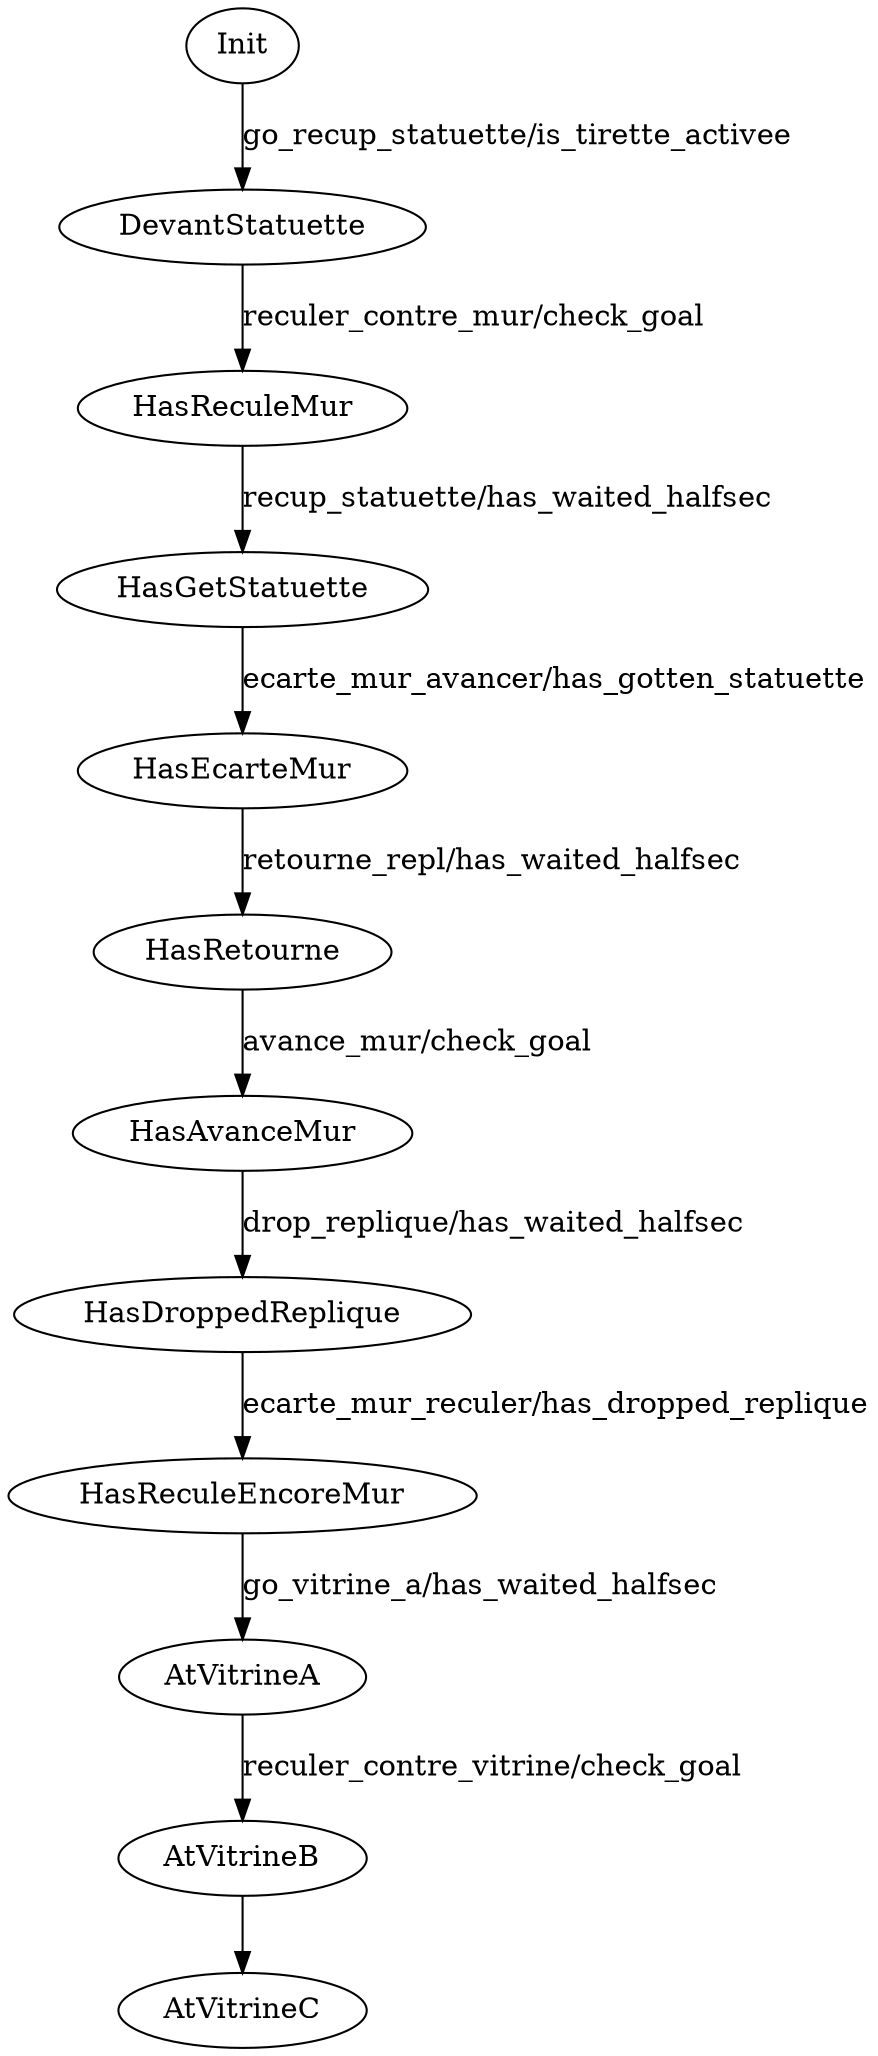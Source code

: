 //init Init
digraph EnacStrat {
    Init [comment="on_init"]
    //retour au bercail en cas de pb de temps
    //{AtStatuette HasRecupStatuette HasTurnedAroundReplique HasDroppedReplique AtVitrine HasDroppedStatuette
    //    GoCarre PushCarre
    //} -> IsRentringAuBercail
    //    [label="go_bercail/quinze_dernieres_secondes"]
    //{AtStatuette HasRecupStatuette HasTurnedAroundReplique HasDroppedReplique AtVitrine HasDroppedStatuette
    //    GoCarre PushCarre IsRentringAuBercail HasRentreAuBercail
    //} -> Fin
    //    [label="tout_flinguer/is_fin"]
    
    //IsRentringAuBercail -> HasRentreAuBercail [label="things_todo_at_bercail/is_at_bercail"]

    //sequence: depot de la replique et recuperation de la statuette
    Init -> DevantStatuette
        [label="go_recup_statuette/is_tirette_activee"]
    DevantStatuette -> HasReculeMur
        [label="reculer_contre_mur/check_goal"]
    HasReculeMur -> HasGetStatuette
        [label="recup_statuette/has_waited_halfsec"]
    HasGetStatuette -> HasEcarteMur
        [label="ecarte_mur_avancer/has_gotten_statuette"]
    HasEcarteMur -> HasRetourne
        [label="retourne_repl/has_waited_halfsec"]
    HasRetourne -> HasAvanceMur
        [label="avance_mur/check_goal"]
    HasAvanceMur -> HasDroppedReplique
        [label="drop_replique/has_waited_halfsec"]
    HasDroppedReplique -> HasReculeEncoreMur
        [label="ecarte_mur_reculer/has_dropped_replique"]
    HasReculeEncoreMur -> AtVitrineA
        [label="go_vitrine_a/has_waited_halfsec"]
    AtVitrineA -> AtVitrineB
        [label="reculer_contre_vitrine/check_goal"]
    AtVitrineB -> AtVitrineC
        [label=""]
    //AtStatuette -> HasRecupStatuette
    //    [label="recup_statuette/is_at_statuette"]
    //HasRecupStatuette -> HasTurnedAroundReplique
    //    [label="turn_around_replique/has_gotten_statuette"]
    //HasTurnedAroundReplique -> HasDroppedReplique
    //    [label="drop_replique/has_turned_around_replique"]
    //HasDroppedReplique -> AtVitrine
    //    [label="go_vitrine/has_dropped_replique"]
    //AtVitrine -> HasDroppedStatuette
    //    [label="drop_statuette/is_at_vitrine"]

    //HasDroppedStatuette -> RecalageA
    //    [label="recalage_a/has_dropped_stat"]

    //RecalageA -> RecalageB
    //    [label="recalage_b/has_recale_a"]
    
    //RecalageB -> RecalageC
    //    [label="recalage_c/has_recale_b"]
    
    //sequence: recuperation des palets et depot sur la galerie
    //recuperation des 3 palets
    //RecalageC -> GoCarre
    //    [label="go_carre/has_recale_c"]
    
    //GoCarre -> PushCarre
    //    [label="push_carre/is_at_carre"]
    
    //PushCarre -> IsRentringAuBercail
    //    [label="go_bercail/has_waited_some_time"]

}